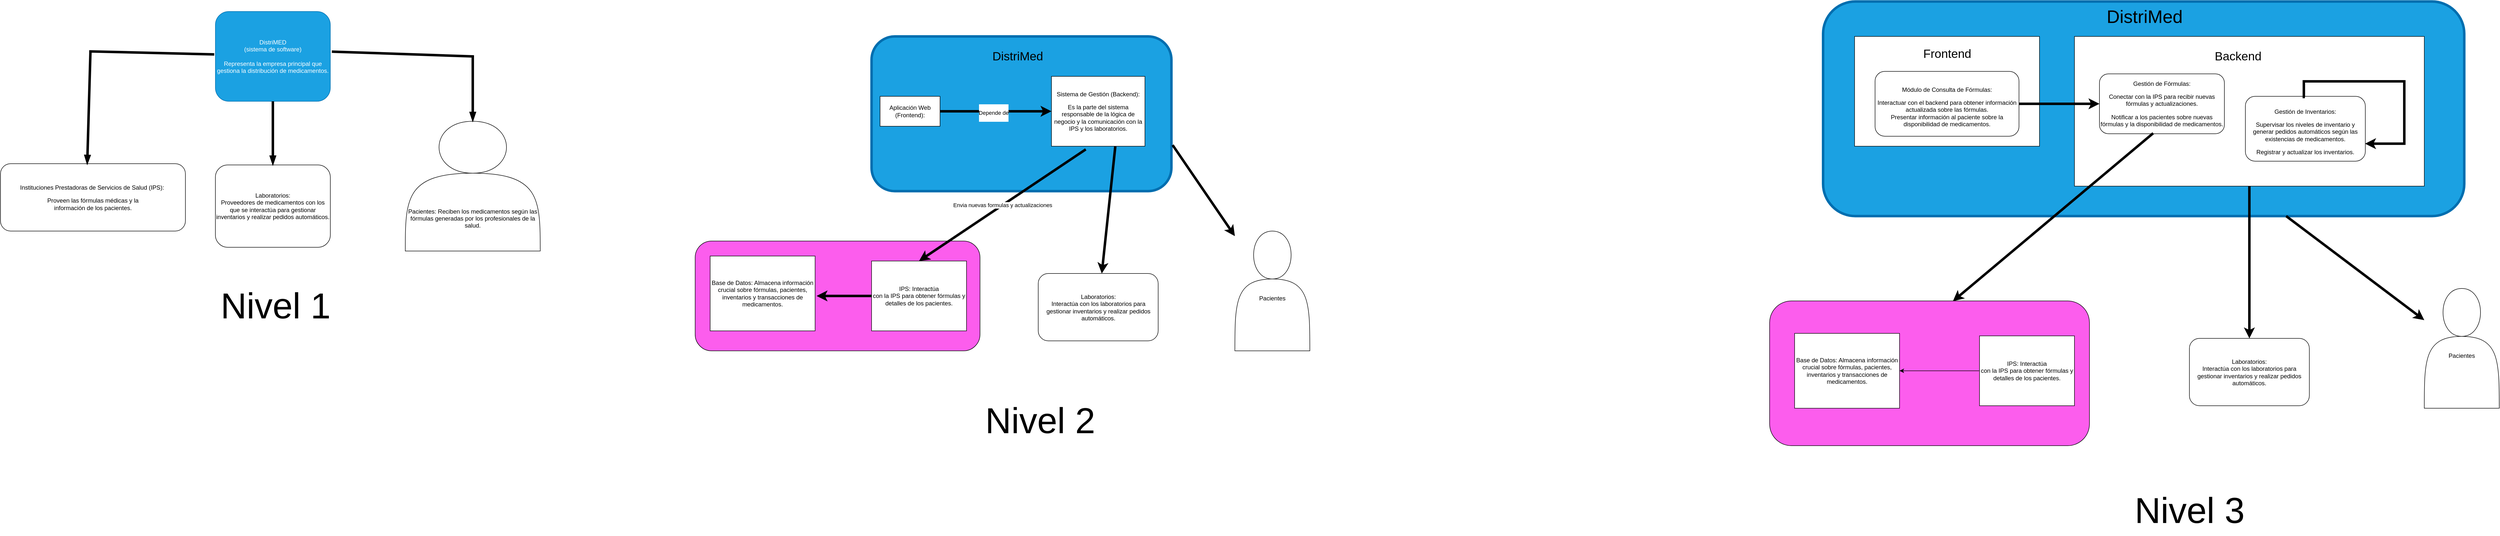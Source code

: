 <mxfile version="22.0.0" type="device">
  <diagram name="Página-1" id="fQfocHdF2TpINXQboDLL">
    <mxGraphModel dx="5180" dy="2453" grid="1" gridSize="10" guides="1" tooltips="1" connect="1" arrows="1" fold="1" page="1" pageScale="1" pageWidth="827" pageHeight="1169" math="0" shadow="0">
      <root>
        <mxCell id="0" />
        <mxCell id="1" parent="0" />
        <mxCell id="rSEmFo7IIqT5BqtQ_8fy-1" value="DistriMED&lt;br&gt;(sistema de software)&lt;br&gt;&lt;br&gt;Representa la empresa principal que gestiona la distribución de medicamentos." style="rounded=1;whiteSpace=wrap;html=1;fillColor=#1ba1e2;strokeColor=#006EAF;fontColor=#ffffff;" parent="1" vertex="1">
          <mxGeometry x="-340" y="60" width="230" height="180" as="geometry" />
        </mxCell>
        <mxCell id="rSEmFo7IIqT5BqtQ_8fy-2" value="&lt;p class=&quot;MsoNormal&quot;&gt;Laboratorios:&lt;br/&gt;Proveedores de medicamentos con los que se interactúa para gestionar&lt;br/&gt;inventarios y realizar pedidos automáticos.&lt;/p&gt;" style="rounded=1;whiteSpace=wrap;html=1;" parent="1" vertex="1">
          <mxGeometry x="-340" y="367.5" width="230" height="165" as="geometry" />
        </mxCell>
        <mxCell id="rSEmFo7IIqT5BqtQ_8fy-4" value="&lt;p class=&quot;MsoNormal&quot;&gt;Instituciones Prestadoras de Servicios de Salud (IPS):&amp;nbsp;&lt;/p&gt;&lt;p class=&quot;MsoNormal&quot;&gt;Proveen las fórmulas médicas y la&lt;br&gt;información de los pacientes.&lt;/p&gt;" style="rounded=1;whiteSpace=wrap;html=1;" parent="1" vertex="1">
          <mxGeometry x="-770" y="365" width="370" height="135" as="geometry" />
        </mxCell>
        <mxCell id="rSEmFo7IIqT5BqtQ_8fy-5" value="&lt;br&gt;&lt;br&gt;&lt;br&gt;&lt;br&gt;&lt;br&gt;&lt;br&gt;&lt;br&gt;&lt;br&gt;&lt;br&gt;Pacientes: Reciben los medicamentos según las fórmulas generadas por los profesionales de la salud." style="shape=actor;whiteSpace=wrap;html=1;" parent="1" vertex="1">
          <mxGeometry x="40" y="280" width="270" height="260" as="geometry" />
        </mxCell>
        <mxCell id="rSEmFo7IIqT5BqtQ_8fy-6" value="" style="endArrow=none;html=1;rounded=0;entryX=-0.01;entryY=0.478;entryDx=0;entryDy=0;startArrow=blockThin;startFill=1;endFill=0;strokeWidth=5;entryPerimeter=0;exitX=0.469;exitY=0.008;exitDx=0;exitDy=0;exitPerimeter=0;" parent="1" source="rSEmFo7IIqT5BqtQ_8fy-4" target="rSEmFo7IIqT5BqtQ_8fy-1" edge="1">
          <mxGeometry width="50" height="50" relative="1" as="geometry">
            <mxPoint x="-658" y="330" as="sourcePoint" />
            <mxPoint x="-413" y="115" as="targetPoint" />
            <Array as="points">
              <mxPoint x="-590" y="140" />
            </Array>
          </mxGeometry>
        </mxCell>
        <mxCell id="rSEmFo7IIqT5BqtQ_8fy-7" value="" style="endArrow=none;html=1;rounded=0;entryX=0.5;entryY=1;entryDx=0;entryDy=0;exitX=0.5;exitY=0;exitDx=0;exitDy=0;startArrow=blockThin;startFill=1;endFill=0;strokeWidth=5;" parent="1" source="rSEmFo7IIqT5BqtQ_8fy-2" target="rSEmFo7IIqT5BqtQ_8fy-1" edge="1">
          <mxGeometry width="50" height="50" relative="1" as="geometry">
            <mxPoint x="-553" y="425" as="sourcePoint" />
            <mxPoint x="-340" y="280" as="targetPoint" />
            <Array as="points" />
          </mxGeometry>
        </mxCell>
        <mxCell id="rSEmFo7IIqT5BqtQ_8fy-8" value="" style="endArrow=none;html=1;rounded=0;exitX=0.5;exitY=0;exitDx=0;exitDy=0;startArrow=blockThin;startFill=1;endFill=0;strokeWidth=5;entryX=1.013;entryY=0.447;entryDx=0;entryDy=0;entryPerimeter=0;" parent="1" source="rSEmFo7IIqT5BqtQ_8fy-5" target="rSEmFo7IIqT5BqtQ_8fy-1" edge="1">
          <mxGeometry width="50" height="50" relative="1" as="geometry">
            <mxPoint x="-10" y="250" as="sourcePoint" />
            <mxPoint x="-50" y="130" as="targetPoint" />
            <Array as="points">
              <mxPoint x="175" y="150" />
            </Array>
          </mxGeometry>
        </mxCell>
        <mxCell id="rSEmFo7IIqT5BqtQ_8fy-9" value="" style="rounded=1;whiteSpace=wrap;html=1;fillColor=#1ba1e2;strokeColor=#006EAF;fontColor=#ffffff;strokeWidth=5;" parent="1" vertex="1">
          <mxGeometry x="973" y="110" width="600" height="310" as="geometry" />
        </mxCell>
        <mxCell id="rSEmFo7IIqT5BqtQ_8fy-10" value="&lt;p class=&quot;MsoNormal&quot;&gt;Aplicación Web (Frontend):&lt;/p&gt;" style="rounded=0;whiteSpace=wrap;html=1;" parent="1" vertex="1">
          <mxGeometry x="990" y="230" width="120" height="60" as="geometry" />
        </mxCell>
        <mxCell id="rSEmFo7IIqT5BqtQ_8fy-11" value="&lt;p class=&quot;MsoNormal&quot;&gt;Sistema de Gestión (Backend):&lt;/p&gt;&lt;p class=&quot;MsoNormal&quot;&gt;&lt;span style=&quot;background-color: initial;&quot;&gt;Es la parte del&amp;nbsp;&lt;/span&gt;&lt;span style=&quot;background-color: initial;&quot;&gt;sistema responsable de la lógica de negocio y la comunicación con la IPS y los&amp;nbsp;&lt;/span&gt;&lt;span style=&quot;background-color: initial;&quot;&gt;laboratorios.&lt;/span&gt;&lt;/p&gt;" style="rounded=0;whiteSpace=wrap;html=1;" parent="1" vertex="1">
          <mxGeometry x="1333" y="190" width="187" height="140" as="geometry" />
        </mxCell>
        <mxCell id="rSEmFo7IIqT5BqtQ_8fy-12" value="" style="endArrow=classic;html=1;rounded=0;exitX=1;exitY=0.5;exitDx=0;exitDy=0;entryX=0;entryY=0.5;entryDx=0;entryDy=0;strokeWidth=5;" parent="1" source="rSEmFo7IIqT5BqtQ_8fy-10" target="rSEmFo7IIqT5BqtQ_8fy-11" edge="1">
          <mxGeometry width="50" height="50" relative="1" as="geometry">
            <mxPoint x="913" y="480" as="sourcePoint" />
            <mxPoint x="963" y="430" as="targetPoint" />
          </mxGeometry>
        </mxCell>
        <mxCell id="I48-GuZQ1OoDarkmX3Q2-27" value="&lt;p class=&quot;MsoNormal&quot;&gt;Depende de&lt;/p&gt;" style="edgeLabel;html=1;align=center;verticalAlign=middle;resizable=0;points=[];" parent="rSEmFo7IIqT5BqtQ_8fy-12" vertex="1" connectable="0">
          <mxGeometry x="-0.04" y="-3" relative="1" as="geometry">
            <mxPoint as="offset" />
          </mxGeometry>
        </mxCell>
        <mxCell id="rSEmFo7IIqT5BqtQ_8fy-17" value="&lt;p class=&quot;MsoNormal&quot;&gt;Laboratorios:&lt;br/&gt;Interactúa con los laboratorios para gestionar inventarios y realizar pedidos&lt;br/&gt;automáticos.&lt;/p&gt;" style="rounded=1;whiteSpace=wrap;html=1;" parent="1" vertex="1">
          <mxGeometry x="1306.5" y="585" width="240" height="135" as="geometry" />
        </mxCell>
        <mxCell id="rSEmFo7IIqT5BqtQ_8fy-22" value="" style="endArrow=classic;html=1;rounded=0;exitX=0.683;exitY=1.004;exitDx=0;exitDy=0;exitPerimeter=0;strokeWidth=5;" parent="1" source="rSEmFo7IIqT5BqtQ_8fy-11" target="rSEmFo7IIqT5BqtQ_8fy-17" edge="1">
          <mxGeometry width="50" height="50" relative="1" as="geometry">
            <mxPoint x="1353" y="343" as="sourcePoint" />
            <mxPoint x="1020" y="607" as="targetPoint" />
          </mxGeometry>
        </mxCell>
        <mxCell id="rSEmFo7IIqT5BqtQ_8fy-23" value="&lt;br&gt;&lt;br&gt;Pacientes" style="shape=actor;whiteSpace=wrap;html=1;" parent="1" vertex="1">
          <mxGeometry x="1700" y="500" width="150" height="240" as="geometry" />
        </mxCell>
        <mxCell id="rSEmFo7IIqT5BqtQ_8fy-24" value="" style="endArrow=classic;html=1;rounded=0;exitX=1.004;exitY=0.702;exitDx=0;exitDy=0;exitPerimeter=0;strokeWidth=5;" parent="1" source="rSEmFo7IIqT5BqtQ_8fy-9" target="rSEmFo7IIqT5BqtQ_8fy-23" edge="1">
          <mxGeometry width="50" height="50" relative="1" as="geometry">
            <mxPoint x="1683" y="300" as="sourcePoint" />
            <mxPoint x="1030" y="617" as="targetPoint" />
          </mxGeometry>
        </mxCell>
        <mxCell id="I48-GuZQ1OoDarkmX3Q2-1" value="" style="rounded=1;whiteSpace=wrap;html=1;fillColor=#FC5DED;" parent="1" vertex="1">
          <mxGeometry x="620" y="520" width="570" height="220" as="geometry" />
        </mxCell>
        <mxCell id="I48-GuZQ1OoDarkmX3Q2-2" value="Base de Datos: Almacena información crucial sobre fórmulas, pacientes, inventarios y transacciones de medicamentos." style="rounded=0;whiteSpace=wrap;html=1;" parent="1" vertex="1">
          <mxGeometry x="650" y="550" width="210" height="150" as="geometry" />
        </mxCell>
        <mxCell id="I48-GuZQ1OoDarkmX3Q2-6" style="edgeStyle=orthogonalEdgeStyle;rounded=0;orthogonalLoop=1;jettySize=auto;html=1;entryX=1.014;entryY=0.533;entryDx=0;entryDy=0;entryPerimeter=0;strokeWidth=5;" parent="1" source="I48-GuZQ1OoDarkmX3Q2-3" target="I48-GuZQ1OoDarkmX3Q2-2" edge="1">
          <mxGeometry relative="1" as="geometry">
            <mxPoint x="813" y="630" as="targetPoint" />
          </mxGeometry>
        </mxCell>
        <mxCell id="I48-GuZQ1OoDarkmX3Q2-3" value="&lt;p class=&quot;MsoNormal&quot;&gt;IPS: Interactúa&lt;br/&gt;con la IPS para obtener fórmulas y detalles de los pacientes.&lt;/p&gt;" style="rounded=0;whiteSpace=wrap;html=1;" parent="1" vertex="1">
          <mxGeometry x="973" y="560" width="190" height="140" as="geometry" />
        </mxCell>
        <mxCell id="I48-GuZQ1OoDarkmX3Q2-8" value="" style="endArrow=classic;html=1;rounded=0;entryX=0.5;entryY=0;entryDx=0;entryDy=0;exitX=0.367;exitY=1.045;exitDx=0;exitDy=0;exitPerimeter=0;strokeWidth=5;" parent="1" source="rSEmFo7IIqT5BqtQ_8fy-11" target="I48-GuZQ1OoDarkmX3Q2-3" edge="1">
          <mxGeometry width="50" height="50" relative="1" as="geometry">
            <mxPoint x="1133" y="530" as="sourcePoint" />
            <mxPoint x="1183" y="480" as="targetPoint" />
          </mxGeometry>
        </mxCell>
        <mxCell id="I48-GuZQ1OoDarkmX3Q2-9" value="Envia nuevas formulas y actualizaciones" style="edgeLabel;html=1;align=center;verticalAlign=middle;resizable=0;points=[];" parent="I48-GuZQ1OoDarkmX3Q2-8" vertex="1" connectable="0">
          <mxGeometry x="-0.001" relative="1" as="geometry">
            <mxPoint as="offset" />
          </mxGeometry>
        </mxCell>
        <mxCell id="I48-GuZQ1OoDarkmX3Q2-10" value="" style="rounded=1;whiteSpace=wrap;html=1;fillColor=#1ba1e2;strokeColor=#006EAF;fontColor=#ffffff;strokeWidth=5;" parent="1" vertex="1">
          <mxGeometry x="2877" y="40" width="1283" height="430" as="geometry" />
        </mxCell>
        <mxCell id="I48-GuZQ1OoDarkmX3Q2-11" value="" style="rounded=0;whiteSpace=wrap;html=1;" parent="1" vertex="1">
          <mxGeometry x="2940" y="110" width="370" height="220" as="geometry" />
        </mxCell>
        <mxCell id="I48-GuZQ1OoDarkmX3Q2-12" value="&lt;p class=&quot;MsoNormal&quot;&gt;Módulo de Consulta de Fórmulas:&lt;/p&gt;&lt;span style=&quot;background-color: initial;&quot;&gt;Interactuar con&amp;nbsp;&lt;/span&gt;&lt;span style=&quot;background-color: initial;&quot; lang=&quot;ES&quot;&gt;el backend para obtener información actualizada sobre las fórmulas.&lt;br&gt;&lt;/span&gt;&lt;span style=&quot;background-color: initial;&quot;&gt;Presentar&amp;nbsp;&lt;/span&gt;&lt;span style=&quot;background-color: initial;&quot;&gt;información al paciente sobre la disponibilidad de medicamentos.&lt;/span&gt;&lt;span style=&quot;background-color: initial;&quot;&gt;&lt;br&gt;&lt;/span&gt;" style="rounded=1;whiteSpace=wrap;html=1;" parent="1" vertex="1">
          <mxGeometry x="2981" y="180" width="288" height="130" as="geometry" />
        </mxCell>
        <mxCell id="I48-GuZQ1OoDarkmX3Q2-25" style="edgeStyle=orthogonalEdgeStyle;rounded=0;orthogonalLoop=1;jettySize=auto;html=1;strokeWidth=5;" parent="1" source="I48-GuZQ1OoDarkmX3Q2-13" target="I48-GuZQ1OoDarkmX3Q2-23" edge="1">
          <mxGeometry relative="1" as="geometry">
            <Array as="points">
              <mxPoint x="3777" y="780" />
              <mxPoint x="3777" y="780" />
            </Array>
          </mxGeometry>
        </mxCell>
        <mxCell id="I48-GuZQ1OoDarkmX3Q2-13" value="&lt;span style=&quot;color: rgb(209, 213, 219); font-family: Söhne, ui-sans-serif, system-ui, -apple-system, &amp;quot;Segoe UI&amp;quot;, Roboto, Ubuntu, Cantarell, &amp;quot;Noto Sans&amp;quot;, sans-serif, &amp;quot;Helvetica Neue&amp;quot;, Arial, &amp;quot;Apple Color Emoji&amp;quot;, &amp;quot;Segoe UI Emoji&amp;quot;, &amp;quot;Segoe UI Symbol&amp;quot;, &amp;quot;Noto Color Emoji&amp;quot;; font-size: 16px; text-align: left; background-color: rgb(68, 70, 84);&quot;&gt;&lt;br&gt;&lt;/span&gt;" style="rounded=0;whiteSpace=wrap;html=1;" parent="1" vertex="1">
          <mxGeometry x="3380" y="110" width="700" height="300" as="geometry" />
        </mxCell>
        <mxCell id="I48-GuZQ1OoDarkmX3Q2-14" value="&lt;p class=&quot;MsoNormal&quot;&gt;Gestión de Fórmulas:&lt;/p&gt;&lt;p class=&quot;MsoNormal&quot;&gt;&lt;span lang=&quot;ES&quot;&gt;Conectar con la IPS para recibir nuevas fórmulas y actualizaciones.&lt;/span&gt;&lt;/p&gt;&lt;p class=&quot;MsoNormal&quot;&gt;&lt;span lang=&quot;ES&quot;&gt;Notificar a los pacientes sobre nuevas fórmulas y la disponibilidad de medicamentos.&lt;/span&gt;&lt;/p&gt;&lt;ul style=&quot;border: 0px solid rgb(217, 217, 227); box-sizing: border-box; --tw-border-spacing-x: 0; --tw-border-spacing-y: 0; --tw-translate-x: 0; --tw-translate-y: 0; --tw-rotate: 0; --tw-skew-x: 0; --tw-skew-y: 0; --tw-scale-x: 1; --tw-scale-y: 1; --tw-pan-x: ; --tw-pan-y: ; --tw-pinch-zoom: ; --tw-scroll-snap-strictness: proximity; --tw-gradient-from-position: ; --tw-gradient-via-position: ; --tw-gradient-to-position: ; --tw-ordinal: ; --tw-slashed-zero: ; --tw-numeric-figure: ; --tw-numeric-spacing: ; --tw-numeric-fraction: ; --tw-ring-inset: ; --tw-ring-offset-width: 0px; --tw-ring-offset-color: #fff; --tw-ring-color: rgba(69,89,164,.5); --tw-ring-offset-shadow: 0 0 transparent; --tw-ring-shadow: 0 0 transparent; --tw-shadow: 0 0 transparent; --tw-shadow-colored: 0 0 transparent; --tw-blur: ; --tw-brightness: ; --tw-contrast: ; --tw-grayscale: ; --tw-hue-rotate: ; --tw-invert: ; --tw-saturate: ; --tw-sepia: ; --tw-drop-shadow: ; --tw-backdrop-blur: ; --tw-backdrop-brightness: ; --tw-backdrop-contrast: ; --tw-backdrop-grayscale: ; --tw-backdrop-hue-rotate: ; --tw-backdrop-invert: ; --tw-backdrop-opacity: ; --tw-backdrop-saturate: ; --tw-backdrop-sepia: ; list-style-position: initial; list-style-image: initial; margin: 0px 0px 0px 1rem; padding: 0px; display: flex; flex-direction: column; color: rgb(209, 213, 219); font-family: Söhne, ui-sans-serif, system-ui, -apple-system, &amp;quot;Segoe UI&amp;quot;, Roboto, Ubuntu, Cantarell, &amp;quot;Noto Sans&amp;quot;, sans-serif, &amp;quot;Helvetica Neue&amp;quot;, Arial, &amp;quot;Apple Color Emoji&amp;quot;, &amp;quot;Segoe UI Emoji&amp;quot;, &amp;quot;Segoe UI Symbol&amp;quot;, &amp;quot;Noto Color Emoji&amp;quot;; font-size: 16px; text-align: left; background-color: rgb(68, 70, 84);&quot;&gt;&lt;/ul&gt;" style="rounded=1;whiteSpace=wrap;html=1;" parent="1" vertex="1">
          <mxGeometry x="3430" y="185" width="250" height="120" as="geometry" />
        </mxCell>
        <mxCell id="I48-GuZQ1OoDarkmX3Q2-15" value="" style="endArrow=classic;html=1;rounded=0;exitX=1;exitY=0.5;exitDx=0;exitDy=0;entryX=0;entryY=0.5;entryDx=0;entryDy=0;strokeWidth=5;" parent="1" source="I48-GuZQ1OoDarkmX3Q2-12" target="I48-GuZQ1OoDarkmX3Q2-14" edge="1">
          <mxGeometry width="50" height="50" relative="1" as="geometry">
            <mxPoint x="3527" y="590" as="sourcePoint" />
            <mxPoint x="3577" y="540" as="targetPoint" />
          </mxGeometry>
        </mxCell>
        <mxCell id="I48-GuZQ1OoDarkmX3Q2-16" value="&lt;p class=&quot;MsoNormal&quot;&gt;Gestión de Inventarios:&lt;/p&gt;&lt;p class=&quot;MsoNormal&quot;&gt;&lt;span style=&quot;background-color: initial;&quot;&gt;Supervisar los&amp;nbsp;&lt;/span&gt;&lt;span style=&quot;background-color: initial;&quot;&gt;niveles de inventario y generar pedidos automáticos según las existencias de&amp;nbsp;&lt;/span&gt;&lt;span style=&quot;background-color: initial;&quot;&gt;medicamentos.&lt;/span&gt;&lt;/p&gt;&lt;span style=&quot;background-color: initial;&quot;&gt;Registrar y&amp;nbsp;&lt;/span&gt;&lt;span style=&quot;background-color: initial;&quot;&gt;actualizar los inventarios.&lt;/span&gt;&lt;span style=&quot;background-color: initial;&quot;&gt;&lt;br&gt;&lt;/span&gt;" style="rounded=1;whiteSpace=wrap;html=1;" parent="1" vertex="1">
          <mxGeometry x="3722" y="230" width="240" height="130" as="geometry" />
        </mxCell>
        <mxCell id="I48-GuZQ1OoDarkmX3Q2-17" value="" style="rounded=1;whiteSpace=wrap;html=1;fillColor=#FC5DED;" parent="1" vertex="1">
          <mxGeometry x="2770" y="640" width="640" height="290" as="geometry" />
        </mxCell>
        <mxCell id="I48-GuZQ1OoDarkmX3Q2-18" value="Base de Datos: Almacena información crucial sobre fórmulas, pacientes, inventarios y transacciones de medicamentos." style="rounded=0;whiteSpace=wrap;html=1;" parent="1" vertex="1">
          <mxGeometry x="2820" y="705" width="210" height="150" as="geometry" />
        </mxCell>
        <mxCell id="I48-GuZQ1OoDarkmX3Q2-19" style="edgeStyle=orthogonalEdgeStyle;rounded=0;orthogonalLoop=1;jettySize=auto;html=1;entryX=1;entryY=0.5;entryDx=0;entryDy=0;" parent="1" source="I48-GuZQ1OoDarkmX3Q2-20" target="I48-GuZQ1OoDarkmX3Q2-18" edge="1">
          <mxGeometry relative="1" as="geometry" />
        </mxCell>
        <mxCell id="I48-GuZQ1OoDarkmX3Q2-20" value="&lt;p class=&quot;MsoNormal&quot;&gt;IPS: Interactúa&lt;br/&gt;con la IPS para obtener fórmulas y detalles de los pacientes.&lt;/p&gt;" style="rounded=0;whiteSpace=wrap;html=1;" parent="1" vertex="1">
          <mxGeometry x="3190" y="710" width="190" height="140" as="geometry" />
        </mxCell>
        <mxCell id="I48-GuZQ1OoDarkmX3Q2-21" value="" style="endArrow=classic;html=1;rounded=0;exitX=0.43;exitY=0.991;exitDx=0;exitDy=0;exitPerimeter=0;entryX=0.573;entryY=0.002;entryDx=0;entryDy=0;entryPerimeter=0;strokeWidth=5;" parent="1" source="I48-GuZQ1OoDarkmX3Q2-14" target="I48-GuZQ1OoDarkmX3Q2-17" edge="1">
          <mxGeometry width="50" height="50" relative="1" as="geometry">
            <mxPoint x="2387" y="710" as="sourcePoint" />
            <mxPoint x="3150" y="760" as="targetPoint" />
          </mxGeometry>
        </mxCell>
        <mxCell id="I48-GuZQ1OoDarkmX3Q2-22" style="edgeStyle=orthogonalEdgeStyle;rounded=0;orthogonalLoop=1;jettySize=auto;html=1;entryX=0.998;entryY=0.73;entryDx=0;entryDy=0;entryPerimeter=0;exitX=0.496;exitY=0.011;exitDx=0;exitDy=0;exitPerimeter=0;strokeWidth=5;" parent="1" source="I48-GuZQ1OoDarkmX3Q2-16" target="I48-GuZQ1OoDarkmX3Q2-16" edge="1">
          <mxGeometry relative="1" as="geometry">
            <mxPoint x="4047" y="282.5" as="sourcePoint" />
            <mxPoint x="4047" y="302.5" as="targetPoint" />
            <Array as="points">
              <mxPoint x="3839" y="200" />
              <mxPoint x="4040" y="200" />
              <mxPoint x="4040" y="325" />
            </Array>
          </mxGeometry>
        </mxCell>
        <mxCell id="I48-GuZQ1OoDarkmX3Q2-23" value="&lt;p class=&quot;MsoNormal&quot;&gt;Laboratorios:&lt;br/&gt;Interactúa con los laboratorios para gestionar inventarios y realizar pedidos&lt;br/&gt;automáticos.&lt;/p&gt;" style="rounded=1;whiteSpace=wrap;html=1;" parent="1" vertex="1">
          <mxGeometry x="3610" y="715" width="240" height="135" as="geometry" />
        </mxCell>
        <mxCell id="I48-GuZQ1OoDarkmX3Q2-24" value="&lt;br&gt;&lt;br&gt;Pacientes" style="shape=actor;whiteSpace=wrap;html=1;" parent="1" vertex="1">
          <mxGeometry x="4080" y="615" width="150" height="240" as="geometry" />
        </mxCell>
        <mxCell id="I48-GuZQ1OoDarkmX3Q2-26" value="" style="endArrow=classic;html=1;rounded=0;strokeWidth=5;" parent="1" source="I48-GuZQ1OoDarkmX3Q2-10" target="I48-GuZQ1OoDarkmX3Q2-24" edge="1">
          <mxGeometry width="50" height="50" relative="1" as="geometry">
            <mxPoint x="3687" y="710" as="sourcePoint" />
            <mxPoint x="3737" y="660" as="targetPoint" />
          </mxGeometry>
        </mxCell>
        <mxCell id="2xeATE4kyBf9-Oane_IK-2" value="&lt;font style=&quot;font-size: 72px;&quot;&gt;Nivel 1&lt;/font&gt;" style="text;html=1;align=center;verticalAlign=middle;resizable=0;points=[];autosize=1;strokeColor=none;fillColor=none;" vertex="1" parent="1">
          <mxGeometry x="-340" y="600" width="240" height="100" as="geometry" />
        </mxCell>
        <mxCell id="2xeATE4kyBf9-Oane_IK-3" value="&lt;font style=&quot;font-size: 72px;&quot;&gt;Nivel 3&lt;/font&gt;" style="text;html=1;align=center;verticalAlign=middle;resizable=0;points=[];autosize=1;strokeColor=none;fillColor=none;" vertex="1" parent="1">
          <mxGeometry x="3490" y="1010" width="240" height="100" as="geometry" />
        </mxCell>
        <mxCell id="2xeATE4kyBf9-Oane_IK-4" value="&lt;font style=&quot;font-size: 72px;&quot;&gt;Nivel 2&lt;/font&gt;" style="text;html=1;align=center;verticalAlign=middle;resizable=0;points=[];autosize=1;strokeColor=none;fillColor=none;" vertex="1" parent="1">
          <mxGeometry x="1190" y="830" width="240" height="100" as="geometry" />
        </mxCell>
        <mxCell id="2xeATE4kyBf9-Oane_IK-5" value="&lt;font style=&quot;font-size: 24px;&quot;&gt;DistriMed&lt;/font&gt;" style="text;html=1;align=center;verticalAlign=middle;resizable=0;points=[];autosize=1;strokeColor=none;fillColor=none;" vertex="1" parent="1">
          <mxGeometry x="1200" y="130" width="130" height="40" as="geometry" />
        </mxCell>
        <mxCell id="2xeATE4kyBf9-Oane_IK-6" value="&lt;font style=&quot;font-size: 24px;&quot;&gt;Frontend&lt;/font&gt;" style="text;html=1;align=center;verticalAlign=middle;resizable=0;points=[];autosize=1;strokeColor=none;fillColor=none;" vertex="1" parent="1">
          <mxGeometry x="3065" y="125" width="120" height="40" as="geometry" />
        </mxCell>
        <mxCell id="2xeATE4kyBf9-Oane_IK-7" value="&lt;font style=&quot;font-size: 24px;&quot;&gt;Backend&lt;/font&gt;" style="text;html=1;align=center;verticalAlign=middle;resizable=0;points=[];autosize=1;strokeColor=none;fillColor=none;" vertex="1" parent="1">
          <mxGeometry x="3647" y="130" width="120" height="40" as="geometry" />
        </mxCell>
        <mxCell id="2xeATE4kyBf9-Oane_IK-9" value="&lt;font style=&quot;font-size: 36px;&quot;&gt;DistriMed&lt;/font&gt;" style="text;html=1;align=center;verticalAlign=middle;resizable=0;points=[];autosize=1;strokeColor=none;fillColor=none;" vertex="1" parent="1">
          <mxGeometry x="3430" y="40" width="180" height="60" as="geometry" />
        </mxCell>
      </root>
    </mxGraphModel>
  </diagram>
</mxfile>
